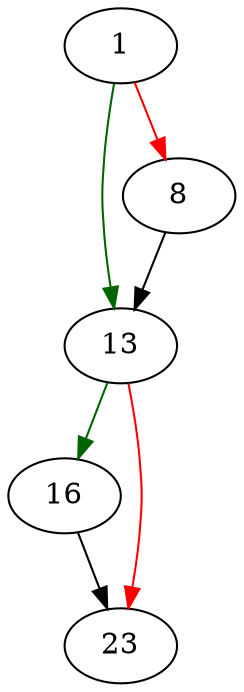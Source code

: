 strict digraph "pagerSyncHotJournal" {
	// Node definitions.
	1 [entry=true];
	13;
	8;
	16;
	23;

	// Edge definitions.
	1 -> 13 [
		color=darkgreen
		cond=true
	];
	1 -> 8 [
		color=red
		cond=false
	];
	13 -> 16 [
		color=darkgreen
		cond=true
	];
	13 -> 23 [
		color=red
		cond=false
	];
	8 -> 13;
	16 -> 23;
}